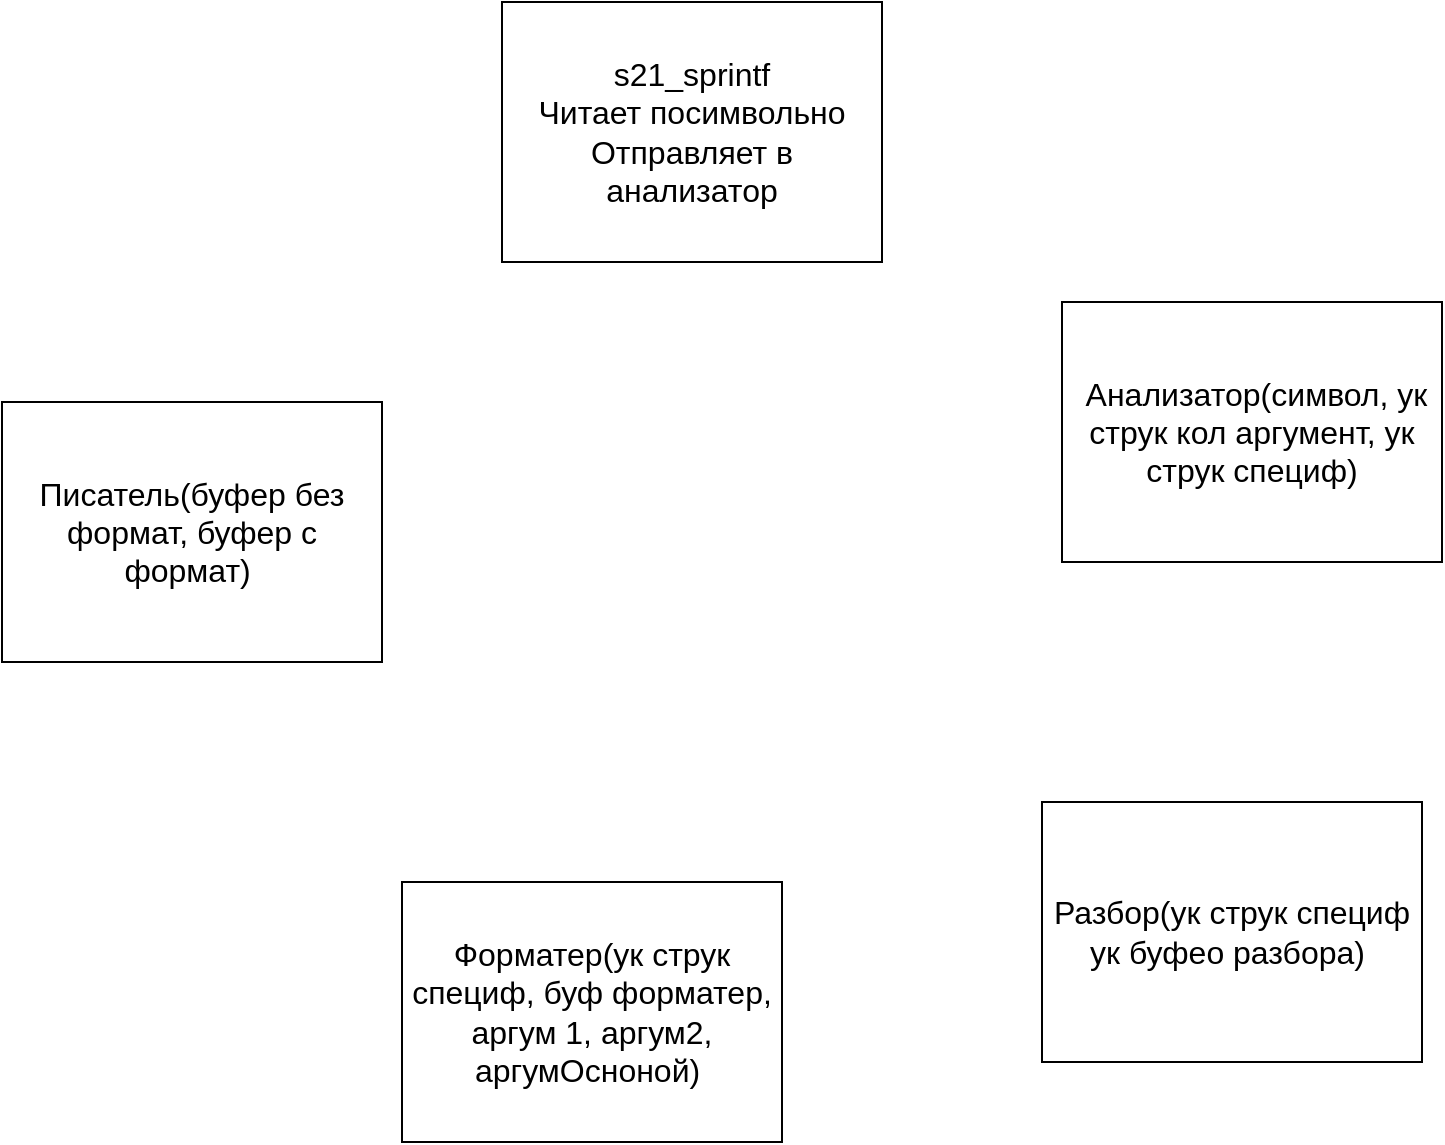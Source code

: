 <mxfile version="20.8.16" type="github">
  <diagram name="Страница 1" id="90SoNImV1iq6t1UVwjdc">
    <mxGraphModel dx="1087" dy="1903" grid="1" gridSize="10" guides="1" tooltips="1" connect="1" arrows="1" fold="1" page="1" pageScale="1" pageWidth="827" pageHeight="1169" math="0" shadow="0">
      <root>
        <mxCell id="0" />
        <mxCell id="1" parent="0" />
        <object label="s21_sprintf&lt;br&gt;Читает посимвольно&lt;br&gt;Отправляет в анализатор" Text="Eefgg" id="yQMhPE0NqHok3OaONxob-1">
          <mxCell style="whiteSpace=wrap;html=1;fontSize=16;labelBackgroundColor=none;" vertex="1" parent="1">
            <mxGeometry x="390" y="80" width="190" height="130" as="geometry" />
          </mxCell>
        </object>
        <object label="&amp;nbsp;Анализатор(символ, ук струк кол аргумент, ук струк специф)&lt;br&gt;" id="yQMhPE0NqHok3OaONxob-2">
          <mxCell style="whiteSpace=wrap;html=1;fontSize=16;labelBackgroundColor=none;" vertex="1" parent="1">
            <mxGeometry x="670" y="230" width="190" height="130" as="geometry" />
          </mxCell>
        </object>
        <object label="Разбор(ук струк специф ук буфео разбора)&amp;nbsp;" Text="Eefgg" id="yQMhPE0NqHok3OaONxob-3">
          <mxCell style="whiteSpace=wrap;html=1;fontSize=16;labelBackgroundColor=none;" vertex="1" parent="1">
            <mxGeometry x="660" y="480" width="190" height="130" as="geometry" />
          </mxCell>
        </object>
        <object label="Форматер(ук струк специф, буф форматер, аргум 1, аргум2, аргумОсноной)&amp;nbsp;" Text="Eefgg" id="yQMhPE0NqHok3OaONxob-4">
          <mxCell style="whiteSpace=wrap;html=1;fontSize=16;labelBackgroundColor=none;" vertex="1" parent="1">
            <mxGeometry x="340" y="520" width="190" height="130" as="geometry" />
          </mxCell>
        </object>
        <object label="Писатель(буфер без формат, буфер с формат)&amp;nbsp;" Text="Eefgg" id="yQMhPE0NqHok3OaONxob-5">
          <mxCell style="whiteSpace=wrap;html=1;fontSize=16;labelBackgroundColor=none;" vertex="1" parent="1">
            <mxGeometry x="140" y="280" width="190" height="130" as="geometry" />
          </mxCell>
        </object>
      </root>
    </mxGraphModel>
  </diagram>
</mxfile>
